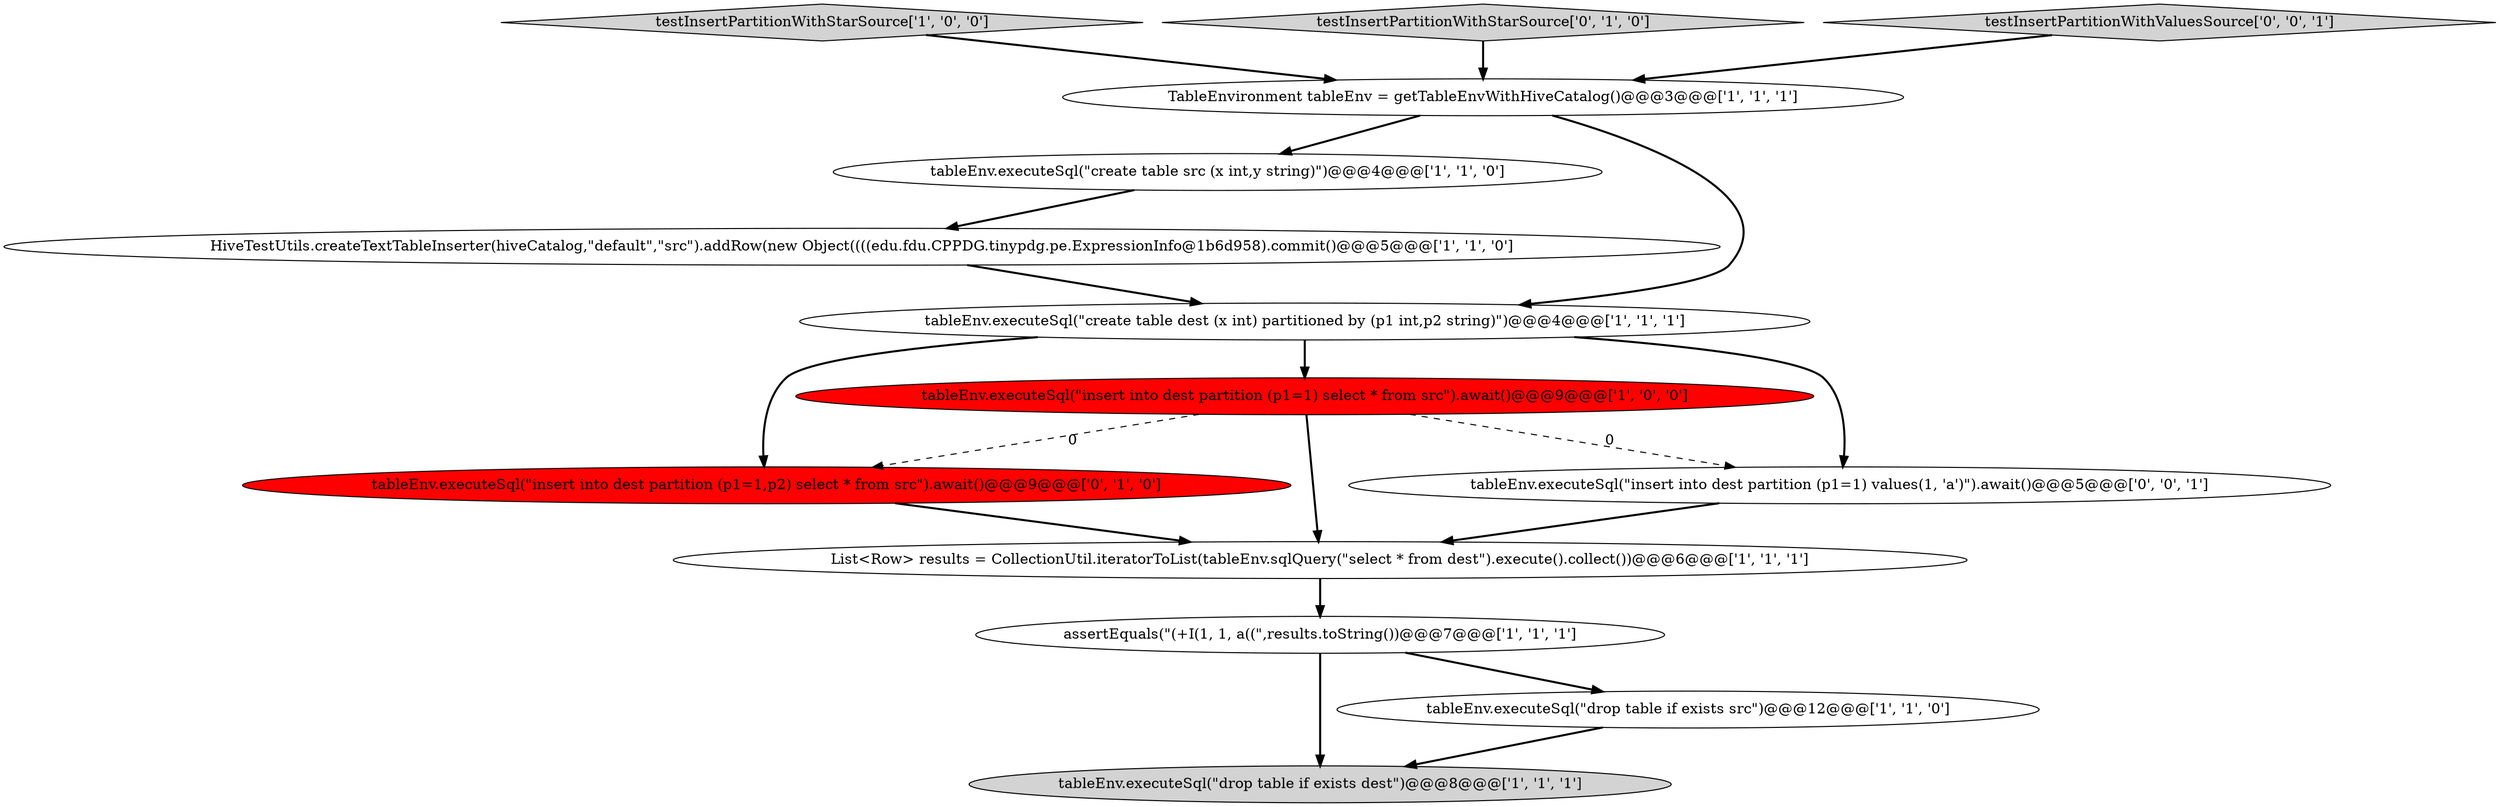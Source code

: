 digraph {
0 [style = filled, label = "tableEnv.executeSql(\"create table dest (x int) partitioned by (p1 int,p2 string)\")@@@4@@@['1', '1', '1']", fillcolor = white, shape = ellipse image = "AAA0AAABBB1BBB"];
6 [style = filled, label = "tableEnv.executeSql(\"insert into dest partition (p1=1) select * from src\").await()@@@9@@@['1', '0', '0']", fillcolor = red, shape = ellipse image = "AAA1AAABBB1BBB"];
4 [style = filled, label = "tableEnv.executeSql(\"drop table if exists dest\")@@@8@@@['1', '1', '1']", fillcolor = lightgray, shape = ellipse image = "AAA0AAABBB1BBB"];
7 [style = filled, label = "List<Row> results = CollectionUtil.iteratorToList(tableEnv.sqlQuery(\"select * from dest\").execute().collect())@@@6@@@['1', '1', '1']", fillcolor = white, shape = ellipse image = "AAA0AAABBB1BBB"];
13 [style = filled, label = "tableEnv.executeSql(\"insert into dest partition (p1=1) values(1, 'a')\").await()@@@5@@@['0', '0', '1']", fillcolor = white, shape = ellipse image = "AAA0AAABBB3BBB"];
9 [style = filled, label = "assertEquals(\"(+I(1, 1, a((\",results.toString())@@@7@@@['1', '1', '1']", fillcolor = white, shape = ellipse image = "AAA0AAABBB1BBB"];
1 [style = filled, label = "tableEnv.executeSql(\"drop table if exists src\")@@@12@@@['1', '1', '0']", fillcolor = white, shape = ellipse image = "AAA0AAABBB1BBB"];
2 [style = filled, label = "tableEnv.executeSql(\"create table src (x int,y string)\")@@@4@@@['1', '1', '0']", fillcolor = white, shape = ellipse image = "AAA0AAABBB1BBB"];
11 [style = filled, label = "tableEnv.executeSql(\"insert into dest partition (p1=1,p2) select * from src\").await()@@@9@@@['0', '1', '0']", fillcolor = red, shape = ellipse image = "AAA1AAABBB2BBB"];
3 [style = filled, label = "testInsertPartitionWithStarSource['1', '0', '0']", fillcolor = lightgray, shape = diamond image = "AAA0AAABBB1BBB"];
8 [style = filled, label = "HiveTestUtils.createTextTableInserter(hiveCatalog,\"default\",\"src\").addRow(new Object((((edu.fdu.CPPDG.tinypdg.pe.ExpressionInfo@1b6d958).commit()@@@5@@@['1', '1', '0']", fillcolor = white, shape = ellipse image = "AAA0AAABBB1BBB"];
10 [style = filled, label = "testInsertPartitionWithStarSource['0', '1', '0']", fillcolor = lightgray, shape = diamond image = "AAA0AAABBB2BBB"];
5 [style = filled, label = "TableEnvironment tableEnv = getTableEnvWithHiveCatalog()@@@3@@@['1', '1', '1']", fillcolor = white, shape = ellipse image = "AAA0AAABBB1BBB"];
12 [style = filled, label = "testInsertPartitionWithValuesSource['0', '0', '1']", fillcolor = lightgray, shape = diamond image = "AAA0AAABBB3BBB"];
8->0 [style = bold, label=""];
7->9 [style = bold, label=""];
0->11 [style = bold, label=""];
5->2 [style = bold, label=""];
1->4 [style = bold, label=""];
3->5 [style = bold, label=""];
10->5 [style = bold, label=""];
12->5 [style = bold, label=""];
6->7 [style = bold, label=""];
9->1 [style = bold, label=""];
5->0 [style = bold, label=""];
0->13 [style = bold, label=""];
6->13 [style = dashed, label="0"];
0->6 [style = bold, label=""];
13->7 [style = bold, label=""];
11->7 [style = bold, label=""];
9->4 [style = bold, label=""];
2->8 [style = bold, label=""];
6->11 [style = dashed, label="0"];
}
